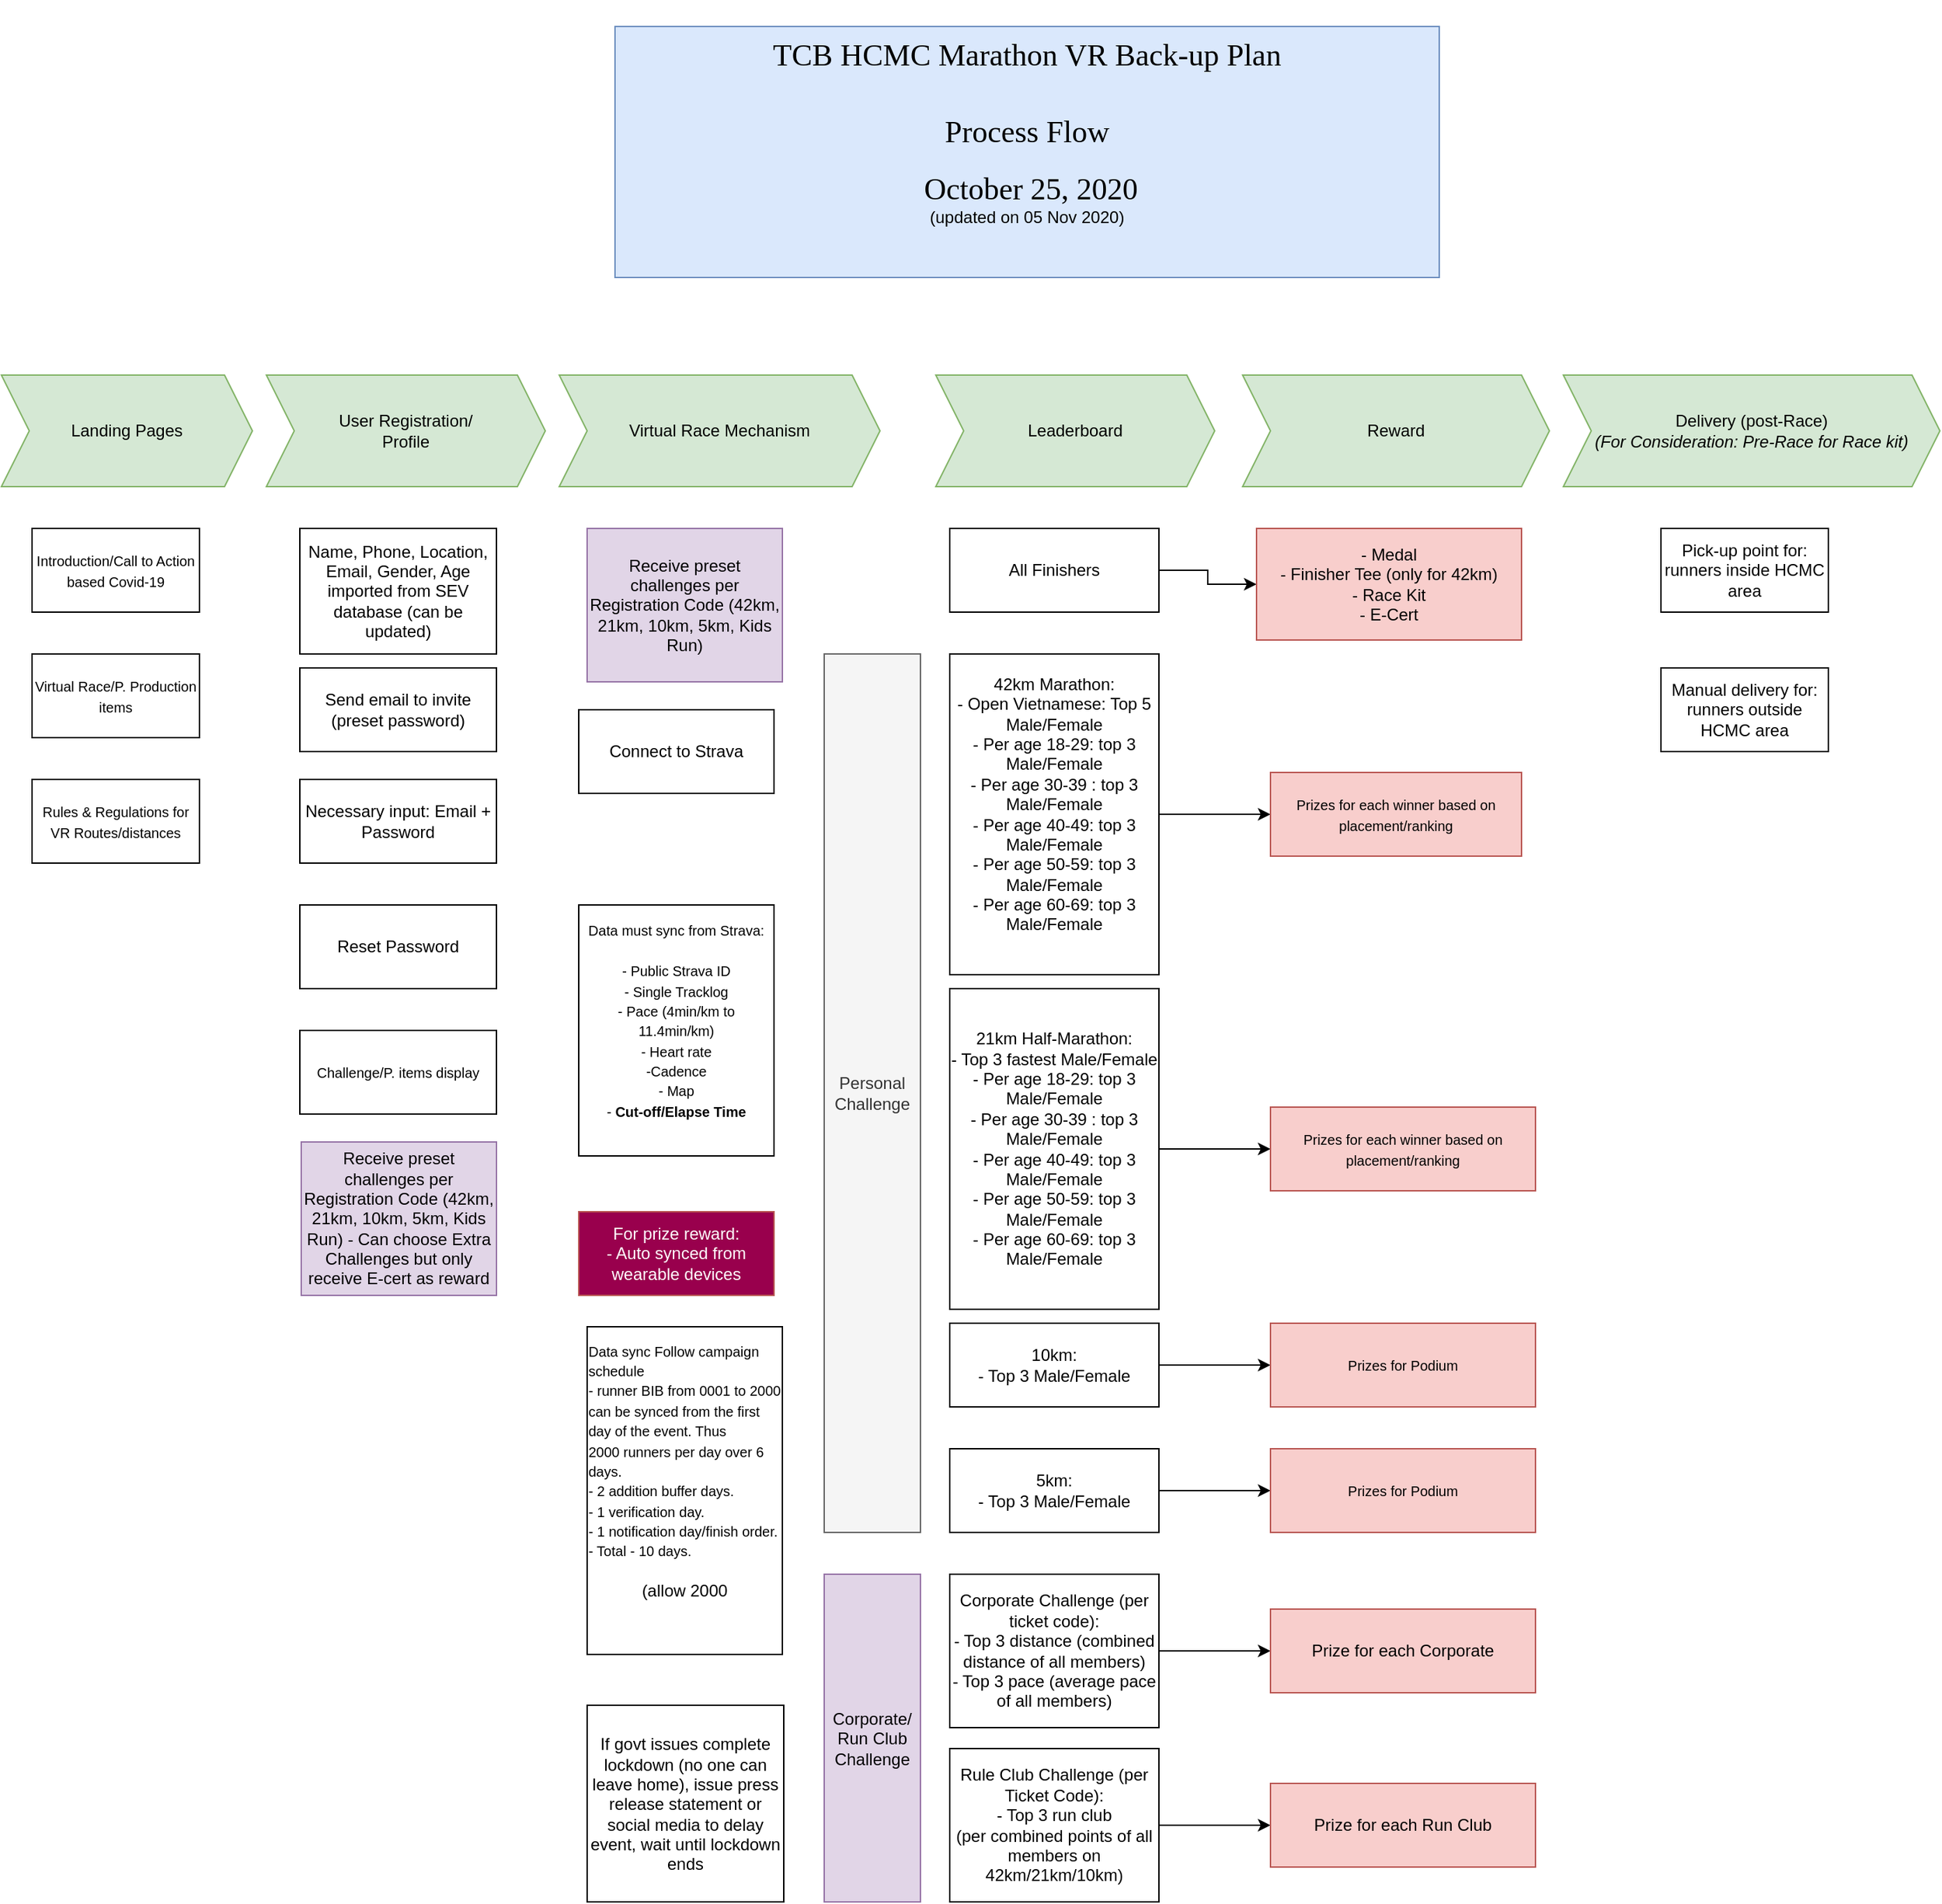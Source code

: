 <mxfile version="13.9.6" type="github">
  <diagram id="C5RBs43oDa-KdzZeNtuy" name="SEV VR ">
    <mxGraphModel dx="1038" dy="615" grid="1" gridSize="10" guides="1" tooltips="1" connect="1" arrows="1" fold="1" page="1" pageScale="1" pageWidth="827" pageHeight="1169" math="0" shadow="0">
      <root>
        <mxCell id="WIyWlLk6GJQsqaUBKTNV-0" />
        <mxCell id="WIyWlLk6GJQsqaUBKTNV-1" parent="WIyWlLk6GJQsqaUBKTNV-0" />
        <mxCell id="oHbhuXtI6-rKNKKMC2HJ-0" value="&lt;div&gt;&lt;font style=&quot;font-size: 22px ; font-family: &amp;#34;verdana&amp;#34; ; color: #000000 ; direction: ltr ; letter-spacing: 0px ; line-height: 120% ; opacity: 1&quot;&gt;&lt;br&gt;&lt;/font&gt;&lt;/div&gt;&lt;div&gt;&lt;font style=&quot;font-size: 22px ; font-family: &amp;#34;verdana&amp;#34; ; color: #000000 ; direction: ltr ; letter-spacing: 0px ; line-height: 120% ; opacity: 1&quot;&gt;TCB HCMC Marathon VR Back-up Plan &lt;/font&gt;&lt;/div&gt;&lt;div&gt;&lt;br&gt;&lt;/div&gt;&lt;div&gt;&lt;br&gt;&lt;/div&gt;&lt;font style=&quot;font-size: 22px ; font-family: &amp;#34;verdana&amp;#34; ; color: #000000 ; direction: ltr ; letter-spacing: 0px ; line-height: 120% ; opacity: 1&quot;&gt;Process Flow&lt;/font&gt;&lt;font style=&quot;font-size: 22px ; font-family: &amp;#34;helvetica&amp;#34; ; color: #000000 ; direction: ltr ; letter-spacing: 0px ; line-height: 120% ; opacity: 1&quot;&gt;&lt;br&gt;&lt;/font&gt;&lt;font style=&quot;font-size: 10px ; font-family: &amp;#34;helvetica&amp;#34; ; color: #000000 ; direction: ltr ; letter-spacing: 0px ; line-height: 120% ; opacity: 1&quot;&gt;&lt;br&gt;&lt;/font&gt;&lt;div&gt;&lt;font style=&quot;font-size: 22px ; font-family: &amp;#34;verdana&amp;#34; ; color: #000000 ; direction: ltr ; letter-spacing: 0px ; line-height: 120% ; opacity: 1&quot;&gt;&amp;nbsp;October 25, 2020&lt;br&gt;&lt;/font&gt;&lt;/div&gt;&lt;div&gt;(updated on 05 Nov 2020)&lt;br&gt;&lt;/div&gt;&lt;font style=&quot;font-size: 22px ; font-family: &amp;#34;helvetica&amp;#34; ; color: #000000 ; direction: ltr ; letter-spacing: 0px ; line-height: 120% ; opacity: 1&quot;&gt;&lt;br&gt;&lt;/font&gt;&lt;font style=&quot;font-size: 10px ; font-family: &amp;#34;helvetica&amp;#34; ; color: #000000 ; direction: ltr ; letter-spacing: 0px ; line-height: 120% ; opacity: 1&quot;&gt;&lt;br&gt;&lt;br&gt;&lt;/font&gt;" style="rounded=0;whiteSpace=wrap;html=1;fillColor=#dae8fc;strokeColor=#6c8ebf;" parent="WIyWlLk6GJQsqaUBKTNV-1" vertex="1">
          <mxGeometry x="440" y="60" width="591" height="180" as="geometry" />
        </mxCell>
        <mxCell id="oHbhuXtI6-rKNKKMC2HJ-32" value="Landing Pages" style="shape=step;perimeter=stepPerimeter;whiteSpace=wrap;html=1;fixedSize=1;fillColor=#d5e8d4;strokeColor=#82b366;" parent="WIyWlLk6GJQsqaUBKTNV-1" vertex="1">
          <mxGeometry y="310" width="180" height="80" as="geometry" />
        </mxCell>
        <mxCell id="oHbhuXtI6-rKNKKMC2HJ-33" value="&lt;div&gt;User Registration/&lt;/div&gt;&lt;div&gt;Profile&lt;/div&gt;" style="shape=step;perimeter=stepPerimeter;whiteSpace=wrap;html=1;fixedSize=1;fillColor=#d5e8d4;strokeColor=#82b366;" parent="WIyWlLk6GJQsqaUBKTNV-1" vertex="1">
          <mxGeometry x="190" y="310" width="200" height="80" as="geometry" />
        </mxCell>
        <mxCell id="oHbhuXtI6-rKNKKMC2HJ-34" value="Virtual Race Mechanism" style="shape=step;perimeter=stepPerimeter;whiteSpace=wrap;html=1;fixedSize=1;fillColor=#d5e8d4;strokeColor=#82b366;" parent="WIyWlLk6GJQsqaUBKTNV-1" vertex="1">
          <mxGeometry x="400" y="310" width="230" height="80" as="geometry" />
        </mxCell>
        <mxCell id="oHbhuXtI6-rKNKKMC2HJ-35" value="Reward" style="shape=step;perimeter=stepPerimeter;whiteSpace=wrap;html=1;fixedSize=1;fillColor=#d5e8d4;strokeColor=#82b366;" parent="WIyWlLk6GJQsqaUBKTNV-1" vertex="1">
          <mxGeometry x="890" y="310" width="220" height="80" as="geometry" />
        </mxCell>
        <mxCell id="oHbhuXtI6-rKNKKMC2HJ-37" value="&lt;font style=&quot;font-size: 10px ; font-family: &amp;#34;helvetica&amp;#34; ; color: #000000 ; direction: ltr ; letter-spacing: 0px ; line-height: 120% ; opacity: 1&quot;&gt;Introduction/Call to Action based Covid-19&lt;/font&gt;" style="rounded=0;whiteSpace=wrap;html=1;" parent="WIyWlLk6GJQsqaUBKTNV-1" vertex="1">
          <mxGeometry x="22" y="420" width="120" height="60" as="geometry" />
        </mxCell>
        <mxCell id="oHbhuXtI6-rKNKKMC2HJ-38" value="&lt;font style=&quot;font-size: 10px ; font-family: &amp;#34;helvetica&amp;#34; ; color: #000000 ; direction: ltr ; letter-spacing: 0px ; line-height: 120% ; opacity: 1&quot;&gt;Rules &amp;amp; Regulations for VR Routes/distances&lt;/font&gt;" style="rounded=0;whiteSpace=wrap;html=1;" parent="WIyWlLk6GJQsqaUBKTNV-1" vertex="1">
          <mxGeometry x="22" y="600" width="120" height="60" as="geometry" />
        </mxCell>
        <mxCell id="oHbhuXtI6-rKNKKMC2HJ-39" value="&lt;font style=&quot;font-size: 10px ; font-family: &amp;#34;helvetica&amp;#34; ; color: #000000 ; direction: ltr ; letter-spacing: 0px ; line-height: 120% ; opacity: 1&quot;&gt;Virtual Race/P. Production items&lt;/font&gt;" style="rounded=0;whiteSpace=wrap;html=1;" parent="WIyWlLk6GJQsqaUBKTNV-1" vertex="1">
          <mxGeometry x="22" y="510" width="120" height="60" as="geometry" />
        </mxCell>
        <mxCell id="oHbhuXtI6-rKNKKMC2HJ-42" value="Necessary input: Email + Password" style="rounded=0;whiteSpace=wrap;html=1;" parent="WIyWlLk6GJQsqaUBKTNV-1" vertex="1">
          <mxGeometry x="214" y="600" width="141" height="60" as="geometry" />
        </mxCell>
        <mxCell id="oHbhuXtI6-rKNKKMC2HJ-45" value="&lt;div&gt;Receive preset challenges per Registration Code (42km, 21km, 10km, 5km, Kids Run) &lt;br&gt;&lt;/div&gt;" style="rounded=0;whiteSpace=wrap;html=1;fillColor=#e1d5e7;strokeColor=#9673a6;" parent="WIyWlLk6GJQsqaUBKTNV-1" vertex="1">
          <mxGeometry x="420" y="420" width="140" height="110" as="geometry" />
        </mxCell>
        <mxCell id="oHbhuXtI6-rKNKKMC2HJ-46" value="&lt;font style=&quot;font-size: 10px ; font-family: &amp;#34;helvetica&amp;#34; ; color: #000000 ; direction: ltr ; letter-spacing: 0px ; line-height: 120% ; opacity: 1&quot;&gt;Data must sync from Strava: &lt;br&gt;&lt;/font&gt;&lt;font style=&quot;font-size: 10px ; font-family: &amp;#34;helvetica&amp;#34; ; color: #000000 ; direction: ltr ; letter-spacing: 0px ; line-height: 120% ; opacity: 1&quot;&gt;&lt;br&gt;&lt;/font&gt;&lt;font style=&quot;font-size: 10px ; font-family: &amp;#34;helvetica&amp;#34; ; color: #000000 ; direction: ltr ; letter-spacing: 0px ; line-height: 120% ; opacity: 1&quot;&gt;- Public Strava ID&lt;/font&gt;&lt;font style=&quot;font-size: 10px ; font-family: &amp;#34;helvetica&amp;#34; ; color: #000000 ; direction: ltr ; letter-spacing: 0px ; line-height: 120% ; opacity: 1&quot;&gt;&lt;br&gt;&lt;/font&gt;&lt;font style=&quot;font-size: 10px ; font-family: &amp;#34;helvetica&amp;#34; ; color: #000000 ; direction: ltr ; letter-spacing: 0px ; line-height: 120% ; opacity: 1&quot;&gt;- Single Tracklog&lt;/font&gt;&lt;font style=&quot;font-size: 10px ; font-family: &amp;#34;helvetica&amp;#34; ; color: #000000 ; direction: ltr ; letter-spacing: 0px ; line-height: 120% ; opacity: 1&quot;&gt;&lt;br&gt;&lt;/font&gt;&lt;div&gt;&lt;font style=&quot;font-size: 10px ; font-family: &amp;#34;helvetica&amp;#34; ; color: #000000 ; direction: ltr ; letter-spacing: 0px ; line-height: 120% ; opacity: 1&quot;&gt;- Pace (4min/km to 11.4min/km)&lt;/font&gt;&lt;font style=&quot;font-size: 10px ; font-family: &amp;#34;helvetica&amp;#34; ; color: #000000 ; direction: ltr ; letter-spacing: 0px ; line-height: 120% ; opacity: 1&quot;&gt;&lt;br&gt;&lt;/font&gt;&lt;/div&gt;&lt;font style=&quot;font-size: 10px ; font-family: &amp;#34;helvetica&amp;#34; ; color: #000000 ; direction: ltr ; letter-spacing: 0px ; line-height: 120% ; opacity: 1&quot;&gt;- Heart rate&lt;/font&gt;&lt;font style=&quot;font-size: 10px ; font-family: &amp;#34;helvetica&amp;#34; ; color: #000000 ; direction: ltr ; letter-spacing: 0px ; line-height: 120% ; opacity: 1&quot;&gt;&lt;br&gt;&lt;/font&gt;&lt;font style=&quot;font-size: 10px ; font-family: &amp;#34;helvetica&amp;#34; ; color: #000000 ; direction: ltr ; letter-spacing: 0px ; line-height: 120% ; opacity: 1&quot;&gt;-Cadence&lt;/font&gt;&lt;font style=&quot;font-size: 10px ; font-family: &amp;#34;helvetica&amp;#34; ; color: #000000 ; direction: ltr ; letter-spacing: 0px ; line-height: 120% ; opacity: 1&quot;&gt;&lt;br&gt;&lt;/font&gt;&lt;font style=&quot;font-size: 10px ; font-family: &amp;#34;helvetica&amp;#34; ; color: #000000 ; direction: ltr ; letter-spacing: 0px ; line-height: 120% ; opacity: 1&quot;&gt;- Map&lt;br&gt;&lt;/font&gt;&lt;font style=&quot;font-size: 10px ; font-family: &amp;#34;helvetica&amp;#34; ; color: #000000 ; direction: ltr ; letter-spacing: 0px ; line-height: 120% ; opacity: 1&quot;&gt;- &lt;b&gt;Cut-off/Elapse Time&lt;/b&gt;&lt;br&gt;&lt;br&gt;&lt;/font&gt;" style="rounded=0;whiteSpace=wrap;html=1;" parent="WIyWlLk6GJQsqaUBKTNV-1" vertex="1">
          <mxGeometry x="414" y="690" width="140" height="180" as="geometry" />
        </mxCell>
        <mxCell id="oHbhuXtI6-rKNKKMC2HJ-47" value="&lt;div&gt;For prize reward:&lt;/div&gt;&lt;div&gt;- Auto synced from wearable devices&lt;br&gt;&lt;/div&gt;" style="rounded=0;whiteSpace=wrap;html=1;strokeColor=#b85450;fillColor=#99004D;fontColor=#FFFFFF;" parent="WIyWlLk6GJQsqaUBKTNV-1" vertex="1">
          <mxGeometry x="414" y="910" width="140" height="60" as="geometry" />
        </mxCell>
        <mxCell id="oHbhuXtI6-rKNKKMC2HJ-48" value="Name, Phone, Location, Email, Gender, Age imported from SEV database (can be updated)" style="whiteSpace=wrap;html=1;" parent="WIyWlLk6GJQsqaUBKTNV-1" vertex="1">
          <mxGeometry x="214" y="420" width="141" height="90" as="geometry" />
        </mxCell>
        <mxCell id="oHbhuXtI6-rKNKKMC2HJ-52" value="Connect to Strava" style="rounded=0;whiteSpace=wrap;html=1;" parent="WIyWlLk6GJQsqaUBKTNV-1" vertex="1">
          <mxGeometry x="414" y="550" width="140" height="60" as="geometry" />
        </mxCell>
        <mxCell id="oHbhuXtI6-rKNKKMC2HJ-53" value="Leaderboard" style="shape=step;perimeter=stepPerimeter;whiteSpace=wrap;html=1;fixedSize=1;fillColor=#d5e8d4;strokeColor=#82b366;" parent="WIyWlLk6GJQsqaUBKTNV-1" vertex="1">
          <mxGeometry x="670" y="310" width="200" height="80" as="geometry" />
        </mxCell>
        <mxCell id="oHbhuXtI6-rKNKKMC2HJ-82" style="edgeStyle=orthogonalEdgeStyle;rounded=0;orthogonalLoop=1;jettySize=auto;html=1;exitX=1;exitY=0.5;exitDx=0;exitDy=0;" parent="WIyWlLk6GJQsqaUBKTNV-1" source="oHbhuXtI6-rKNKKMC2HJ-54" target="oHbhuXtI6-rKNKKMC2HJ-74" edge="1">
          <mxGeometry relative="1" as="geometry" />
        </mxCell>
        <mxCell id="oHbhuXtI6-rKNKKMC2HJ-54" value="All Finishers" style="rounded=0;whiteSpace=wrap;html=1;" parent="WIyWlLk6GJQsqaUBKTNV-1" vertex="1">
          <mxGeometry x="680" y="420" width="150" height="60" as="geometry" />
        </mxCell>
        <mxCell id="oHbhuXtI6-rKNKKMC2HJ-83" style="edgeStyle=orthogonalEdgeStyle;rounded=0;orthogonalLoop=1;jettySize=auto;html=1;exitX=1;exitY=0.5;exitDx=0;exitDy=0;entryX=0;entryY=0.5;entryDx=0;entryDy=0;" parent="WIyWlLk6GJQsqaUBKTNV-1" source="oHbhuXtI6-rKNKKMC2HJ-56" target="oHbhuXtI6-rKNKKMC2HJ-76" edge="1">
          <mxGeometry relative="1" as="geometry" />
        </mxCell>
        <mxCell id="oHbhuXtI6-rKNKKMC2HJ-56" value="&lt;div&gt;42km Marathon:&lt;/div&gt;&lt;div&gt;- Open Vietnamese: Top 5 Male/Female&lt;/div&gt;&lt;div&gt;- Per age 18-29: top 3 Male/Female&lt;/div&gt;&lt;div&gt;- Per age 30-39 : top 3 Male/Female&lt;/div&gt;&lt;div&gt;- Per age 40-49: top 3 Male/Female&lt;/div&gt;&lt;div&gt;- Per age 50-59: top 3 Male/Female&lt;/div&gt;&lt;div&gt;- Per age 60-69: top 3 Male/Female&lt;br&gt;&lt;/div&gt;&lt;div&gt;&lt;br&gt;&lt;/div&gt;" style="rounded=0;whiteSpace=wrap;html=1;" parent="WIyWlLk6GJQsqaUBKTNV-1" vertex="1">
          <mxGeometry x="680" y="510" width="150" height="230" as="geometry" />
        </mxCell>
        <mxCell id="oHbhuXtI6-rKNKKMC2HJ-84" style="edgeStyle=orthogonalEdgeStyle;rounded=0;orthogonalLoop=1;jettySize=auto;html=1;entryX=0;entryY=0.5;entryDx=0;entryDy=0;" parent="WIyWlLk6GJQsqaUBKTNV-1" source="oHbhuXtI6-rKNKKMC2HJ-57" target="oHbhuXtI6-rKNKKMC2HJ-77" edge="1">
          <mxGeometry relative="1" as="geometry" />
        </mxCell>
        <mxCell id="oHbhuXtI6-rKNKKMC2HJ-57" value="&lt;div&gt;21km Half-Marathon:&lt;/div&gt;&lt;div&gt;- Top 3 fastest Male/Female&lt;/div&gt;&lt;div&gt;- Per age 18-29: top 3 Male/Female&lt;/div&gt;&lt;div&gt;- Per age 30-39 : top 3 Male/Female&lt;/div&gt;&lt;div&gt;- Per age 40-49: top 3 Male/Female&lt;/div&gt;&lt;div&gt;- Per age 50-59: top 3 Male/Female&lt;/div&gt;- Per age 60-69: top 3 Male/Female" style="rounded=0;whiteSpace=wrap;html=1;" parent="WIyWlLk6GJQsqaUBKTNV-1" vertex="1">
          <mxGeometry x="680" y="750" width="150" height="230" as="geometry" />
        </mxCell>
        <mxCell id="oHbhuXtI6-rKNKKMC2HJ-59" value="&lt;font style=&quot;font-size: 10px ; font-family: &amp;#34;helvetica&amp;#34; ; color: #000000 ; direction: ltr ; letter-spacing: 0px ; line-height: 120% ; opacity: 1&quot;&gt;Challenge/P. items display&lt;/font&gt;" style="rounded=0;whiteSpace=wrap;html=1;" parent="WIyWlLk6GJQsqaUBKTNV-1" vertex="1">
          <mxGeometry x="214" y="780" width="141" height="60" as="geometry" />
        </mxCell>
        <mxCell id="oHbhuXtI6-rKNKKMC2HJ-61" value="&lt;div align=&quot;left&quot;&gt;&lt;font style=&quot;font-size: 10px ; font-family: &amp;#34;helvetica&amp;#34; ; color: #000000 ; direction: ltr ; letter-spacing: 0px ; line-height: 120% ; opacity: 1&quot;&gt;Data sync Follow campaign schedule&amp;nbsp;&lt;/font&gt;&lt;/div&gt;&lt;div align=&quot;left&quot;&gt;&lt;font style=&quot;font-size: 10px ; font-family: &amp;#34;helvetica&amp;#34; ; color: #000000 ; direction: ltr ; letter-spacing: 0px ; line-height: 120% ; opacity: 1&quot;&gt;- runner&lt;/font&gt;&lt;font style=&quot;font-size: 10px ; font-family: &amp;#34;helvetica&amp;#34; ; color: #000000 ; direction: ltr ; letter-spacing: 0px ; line-height: 120% ; opacity: 1&quot;&gt; BIB from 0001 to 2000 can be synced from the first day of the event. Thus &lt;/font&gt;&lt;br&gt;&lt;font style=&quot;font-size: 10px ; font-family: &amp;#34;helvetica&amp;#34; ; color: #000000 ; direction: ltr ; letter-spacing: 0px ; line-height: 120% ; opacity: 1&quot;&gt;2000 runners per day over 6 days. &lt;br&gt;&lt;/font&gt;&lt;/div&gt;&lt;div align=&quot;left&quot;&gt;&lt;font style=&quot;font-size: 10px ; font-family: &amp;#34;helvetica&amp;#34; ; color: #000000 ; direction: ltr ; letter-spacing: 0px ; line-height: 120% ; opacity: 1&quot;&gt;- 2 addition buffer days.&lt;/font&gt;&lt;/div&gt;&lt;div align=&quot;left&quot;&gt;&lt;font style=&quot;font-size: 10px ; font-family: &amp;#34;helvetica&amp;#34; ; color: #000000 ; direction: ltr ; letter-spacing: 0px ; line-height: 120% ; opacity: 1&quot;&gt;- 1 verification day. &lt;br&gt;&lt;/font&gt;&lt;/div&gt;&lt;div align=&quot;left&quot;&gt;&lt;font style=&quot;font-size: 10px ; font-family: &amp;#34;helvetica&amp;#34; ; color: #000000 ; direction: ltr ; letter-spacing: 0px ; line-height: 120% ; opacity: 1&quot;&gt;- 1 &lt;/font&gt;&lt;font style=&quot;font-size: 10px ; font-family: &amp;#34;helvetica&amp;#34; ; color: #000000 ; direction: ltr ; letter-spacing: 0px ; line-height: 120% ; opacity: 1&quot;&gt;notification day/finish order. &lt;br&gt;&lt;/font&gt;&lt;/div&gt;&lt;div align=&quot;left&quot;&gt;&lt;font style=&quot;font-size: 10px ; font-family: &amp;#34;helvetica&amp;#34; ; color: #000000 ; direction: ltr ; letter-spacing: 0px ; line-height: 120% ; opacity: 1&quot;&gt;- Total - 10 days.&lt;/font&gt;&lt;br&gt;&lt;/div&gt;&lt;div&gt;&lt;br&gt;&lt;/div&gt;&lt;div&gt;(allow 2000 &lt;br&gt;&lt;/div&gt;&lt;div&gt;&lt;br&gt;&lt;/div&gt;&lt;div&gt;&lt;br&gt;&lt;/div&gt;&lt;font style=&quot;font-size: 10px ; font-family: &amp;#34;helvetica&amp;#34; ; color: #000000 ; direction: ltr ; letter-spacing: 0px ; line-height: 120% ; opacity: 1&quot;&gt;&lt;/font&gt;" style="rounded=0;whiteSpace=wrap;html=1;" parent="WIyWlLk6GJQsqaUBKTNV-1" vertex="1">
          <mxGeometry x="420" y="992.5" width="140" height="235" as="geometry" />
        </mxCell>
        <mxCell id="oHbhuXtI6-rKNKKMC2HJ-85" style="edgeStyle=orthogonalEdgeStyle;rounded=0;orthogonalLoop=1;jettySize=auto;html=1;exitX=1;exitY=0.5;exitDx=0;exitDy=0;entryX=0;entryY=0.5;entryDx=0;entryDy=0;" parent="WIyWlLk6GJQsqaUBKTNV-1" source="oHbhuXtI6-rKNKKMC2HJ-64" target="oHbhuXtI6-rKNKKMC2HJ-78" edge="1">
          <mxGeometry relative="1" as="geometry" />
        </mxCell>
        <mxCell id="oHbhuXtI6-rKNKKMC2HJ-64" value="&lt;div&gt;10km: &lt;br&gt;&lt;/div&gt;&lt;div&gt;- Top 3 Male/Female&lt;br&gt;&lt;/div&gt;" style="rounded=0;whiteSpace=wrap;html=1;" parent="WIyWlLk6GJQsqaUBKTNV-1" vertex="1">
          <mxGeometry x="680" y="990" width="150" height="60" as="geometry" />
        </mxCell>
        <mxCell id="oHbhuXtI6-rKNKKMC2HJ-86" style="edgeStyle=orthogonalEdgeStyle;rounded=0;orthogonalLoop=1;jettySize=auto;html=1;exitX=1;exitY=0.5;exitDx=0;exitDy=0;" parent="WIyWlLk6GJQsqaUBKTNV-1" source="oHbhuXtI6-rKNKKMC2HJ-66" target="oHbhuXtI6-rKNKKMC2HJ-79" edge="1">
          <mxGeometry relative="1" as="geometry" />
        </mxCell>
        <mxCell id="oHbhuXtI6-rKNKKMC2HJ-66" value="&lt;div&gt;5km:&lt;/div&gt;&lt;div&gt;- Top 3 Male/Female&lt;br&gt;&lt;/div&gt;" style="rounded=0;whiteSpace=wrap;html=1;" parent="WIyWlLk6GJQsqaUBKTNV-1" vertex="1">
          <mxGeometry x="680" y="1080" width="150" height="60" as="geometry" />
        </mxCell>
        <mxCell id="oHbhuXtI6-rKNKKMC2HJ-87" style="edgeStyle=orthogonalEdgeStyle;rounded=0;orthogonalLoop=1;jettySize=auto;html=1;" parent="WIyWlLk6GJQsqaUBKTNV-1" source="oHbhuXtI6-rKNKKMC2HJ-67" target="oHbhuXtI6-rKNKKMC2HJ-80" edge="1">
          <mxGeometry relative="1" as="geometry" />
        </mxCell>
        <mxCell id="oHbhuXtI6-rKNKKMC2HJ-67" value="&lt;div&gt;Corporate Challenge (per ticket code):&lt;/div&gt;&lt;div&gt;- Top 3 distance (combined distance of all members)&lt;br&gt;&lt;/div&gt;&lt;div&gt;- Top 3 pace (average pace of all members)&lt;br&gt;&lt;/div&gt;" style="rounded=0;whiteSpace=wrap;html=1;" parent="WIyWlLk6GJQsqaUBKTNV-1" vertex="1">
          <mxGeometry x="680" y="1170" width="150" height="110" as="geometry" />
        </mxCell>
        <mxCell id="oHbhuXtI6-rKNKKMC2HJ-88" style="edgeStyle=orthogonalEdgeStyle;rounded=0;orthogonalLoop=1;jettySize=auto;html=1;exitX=1;exitY=0.5;exitDx=0;exitDy=0;" parent="WIyWlLk6GJQsqaUBKTNV-1" source="oHbhuXtI6-rKNKKMC2HJ-69" target="oHbhuXtI6-rKNKKMC2HJ-81" edge="1">
          <mxGeometry relative="1" as="geometry" />
        </mxCell>
        <mxCell id="oHbhuXtI6-rKNKKMC2HJ-69" value="&lt;div&gt;Rule Club Challenge (per Ticket Code):&lt;/div&gt;&lt;div&gt;- Top 3 run club &lt;br&gt;&lt;/div&gt;(per combined points of all members on 42km/21km/10km)" style="rounded=0;whiteSpace=wrap;html=1;" parent="WIyWlLk6GJQsqaUBKTNV-1" vertex="1">
          <mxGeometry x="680" y="1295" width="150" height="110" as="geometry" />
        </mxCell>
        <mxCell id="oHbhuXtI6-rKNKKMC2HJ-74" value="&lt;div&gt;- Medal&lt;/div&gt;&lt;div&gt;- Finisher Tee (only for 42km)&lt;br&gt;&lt;/div&gt;&lt;div&gt;- Race Kit&lt;/div&gt;&lt;div&gt;- E-Cert &lt;br&gt;&lt;/div&gt;" style="whiteSpace=wrap;html=1;rounded=0;fillColor=#f8cecc;strokeColor=#b85450;" parent="WIyWlLk6GJQsqaUBKTNV-1" vertex="1">
          <mxGeometry x="900" y="420" width="190" height="80" as="geometry" />
        </mxCell>
        <mxCell id="oHbhuXtI6-rKNKKMC2HJ-76" value="&lt;font style=&quot;font-size: 10px ; font-family: &amp;#34;helvetica&amp;#34; ; color: #000000 ; direction: ltr ; letter-spacing: 0px ; line-height: 120% ; opacity: 1&quot;&gt;Prizes for each winner based on placement/ranking&lt;/font&gt;" style="whiteSpace=wrap;html=1;rounded=0;fillColor=#f8cecc;strokeColor=#b85450;" parent="WIyWlLk6GJQsqaUBKTNV-1" vertex="1">
          <mxGeometry x="910" y="595" width="180" height="60" as="geometry" />
        </mxCell>
        <mxCell id="oHbhuXtI6-rKNKKMC2HJ-77" value="&lt;font style=&quot;font-size: 10px ; font-family: &amp;#34;helvetica&amp;#34; ; color: #000000 ; direction: ltr ; letter-spacing: 0px ; line-height: 120% ; opacity: 1&quot;&gt;Prizes for each winner based on placement/ranking&lt;/font&gt;" style="whiteSpace=wrap;html=1;rounded=0;fillColor=#f8cecc;strokeColor=#b85450;" parent="WIyWlLk6GJQsqaUBKTNV-1" vertex="1">
          <mxGeometry x="910" y="835" width="190" height="60" as="geometry" />
        </mxCell>
        <mxCell id="oHbhuXtI6-rKNKKMC2HJ-78" value="&lt;font style=&quot;font-size: 10px ; font-family: &amp;#34;helvetica&amp;#34; ; color: #000000 ; direction: ltr ; letter-spacing: 0px ; line-height: 120% ; opacity: 1&quot;&gt;Prizes for Podium&lt;/font&gt;" style="whiteSpace=wrap;html=1;rounded=0;fillColor=#f8cecc;strokeColor=#b85450;" parent="WIyWlLk6GJQsqaUBKTNV-1" vertex="1">
          <mxGeometry x="910" y="990" width="190" height="60" as="geometry" />
        </mxCell>
        <mxCell id="oHbhuXtI6-rKNKKMC2HJ-79" value="&lt;font style=&quot;font-size: 10px ; font-family: &amp;#34;helvetica&amp;#34; ; color: #000000 ; direction: ltr ; letter-spacing: 0px ; line-height: 120% ; opacity: 1&quot;&gt;Prizes for Podium&lt;/font&gt;" style="whiteSpace=wrap;html=1;rounded=0;fillColor=#f8cecc;strokeColor=#b85450;" parent="WIyWlLk6GJQsqaUBKTNV-1" vertex="1">
          <mxGeometry x="910" y="1080" width="190" height="60" as="geometry" />
        </mxCell>
        <mxCell id="oHbhuXtI6-rKNKKMC2HJ-80" value="Prize for each Corporate" style="whiteSpace=wrap;html=1;rounded=0;fillColor=#f8cecc;strokeColor=#b85450;" parent="WIyWlLk6GJQsqaUBKTNV-1" vertex="1">
          <mxGeometry x="910" y="1195" width="190" height="60" as="geometry" />
        </mxCell>
        <mxCell id="oHbhuXtI6-rKNKKMC2HJ-81" value="Prize for each Run Club" style="whiteSpace=wrap;html=1;rounded=0;fillColor=#f8cecc;strokeColor=#b85450;" parent="WIyWlLk6GJQsqaUBKTNV-1" vertex="1">
          <mxGeometry x="910" y="1320" width="190" height="60" as="geometry" />
        </mxCell>
        <mxCell id="oHbhuXtI6-rKNKKMC2HJ-90" value="&lt;div&gt;Delivery (post-Race)&lt;/div&gt;&lt;div&gt;&lt;i&gt;(For Consideration: Pre-Race for Race kit)&lt;br&gt;&lt;/i&gt;&lt;/div&gt;" style="shape=step;perimeter=stepPerimeter;whiteSpace=wrap;html=1;fixedSize=1;fillColor=#d5e8d4;strokeColor=#82b366;" parent="WIyWlLk6GJQsqaUBKTNV-1" vertex="1">
          <mxGeometry x="1120" y="310" width="270" height="80" as="geometry" />
        </mxCell>
        <mxCell id="oHbhuXtI6-rKNKKMC2HJ-91" value="Pick-up point for: runners inside HCMC area" style="rounded=0;whiteSpace=wrap;html=1;" parent="WIyWlLk6GJQsqaUBKTNV-1" vertex="1">
          <mxGeometry x="1190" y="420" width="120" height="60" as="geometry" />
        </mxCell>
        <mxCell id="oHbhuXtI6-rKNKKMC2HJ-92" value="Manual delivery for: runners outside HCMC area" style="rounded=0;whiteSpace=wrap;html=1;" parent="WIyWlLk6GJQsqaUBKTNV-1" vertex="1">
          <mxGeometry x="1190" y="520" width="120" height="60" as="geometry" />
        </mxCell>
        <mxCell id="oHbhuXtI6-rKNKKMC2HJ-94" value="&lt;div&gt;Personal&lt;/div&gt;&lt;div&gt;Challenge&lt;br&gt;&lt;/div&gt;" style="rounded=0;whiteSpace=wrap;html=1;fillColor=#f5f5f5;strokeColor=#666666;fontColor=#333333;" parent="WIyWlLk6GJQsqaUBKTNV-1" vertex="1">
          <mxGeometry x="590" y="510" width="69" height="630" as="geometry" />
        </mxCell>
        <mxCell id="oHbhuXtI6-rKNKKMC2HJ-95" value="&lt;div&gt;Corporate/&lt;/div&gt;&lt;div&gt;Run Club&lt;/div&gt;&lt;div&gt;Challenge&lt;br&gt;&lt;/div&gt;" style="rounded=0;whiteSpace=wrap;html=1;fillColor=#e1d5e7;strokeColor=#9673a6;" parent="WIyWlLk6GJQsqaUBKTNV-1" vertex="1">
          <mxGeometry x="590" y="1170" width="69" height="235" as="geometry" />
        </mxCell>
        <mxCell id="h9k6uqgUYV9XV-FMcDaL-0" value="If govt issues complete lockdown (no one can leave home), issue press release statement or social media to delay event, wait until lockdown ends" style="whiteSpace=wrap;html=1;aspect=fixed;" parent="WIyWlLk6GJQsqaUBKTNV-1" vertex="1">
          <mxGeometry x="420" y="1264" width="141" height="141" as="geometry" />
        </mxCell>
        <mxCell id="BYjzepJVmImwzWeKhoDF-0" value="Reset Password" style="rounded=0;whiteSpace=wrap;html=1;" parent="WIyWlLk6GJQsqaUBKTNV-1" vertex="1">
          <mxGeometry x="214" y="690" width="141" height="60" as="geometry" />
        </mxCell>
        <mxCell id="BYjzepJVmImwzWeKhoDF-3" value="Send email to invite (preset password)" style="rounded=0;whiteSpace=wrap;html=1;" parent="WIyWlLk6GJQsqaUBKTNV-1" vertex="1">
          <mxGeometry x="214" y="520" width="141" height="60" as="geometry" />
        </mxCell>
        <mxCell id="x1UIUbIgkbH4L932rI6X-0" value="&lt;div&gt;Receive preset challenges per Registration Code (42km, 21km, 10km, 5km, Kids Run) - Can choose Extra Challenges but only receive E-cert as reward&lt;br&gt;&lt;/div&gt;" style="rounded=0;whiteSpace=wrap;html=1;fillColor=#e1d5e7;strokeColor=#9673a6;" vertex="1" parent="WIyWlLk6GJQsqaUBKTNV-1">
          <mxGeometry x="215" y="860" width="140" height="110" as="geometry" />
        </mxCell>
      </root>
    </mxGraphModel>
  </diagram>
</mxfile>
